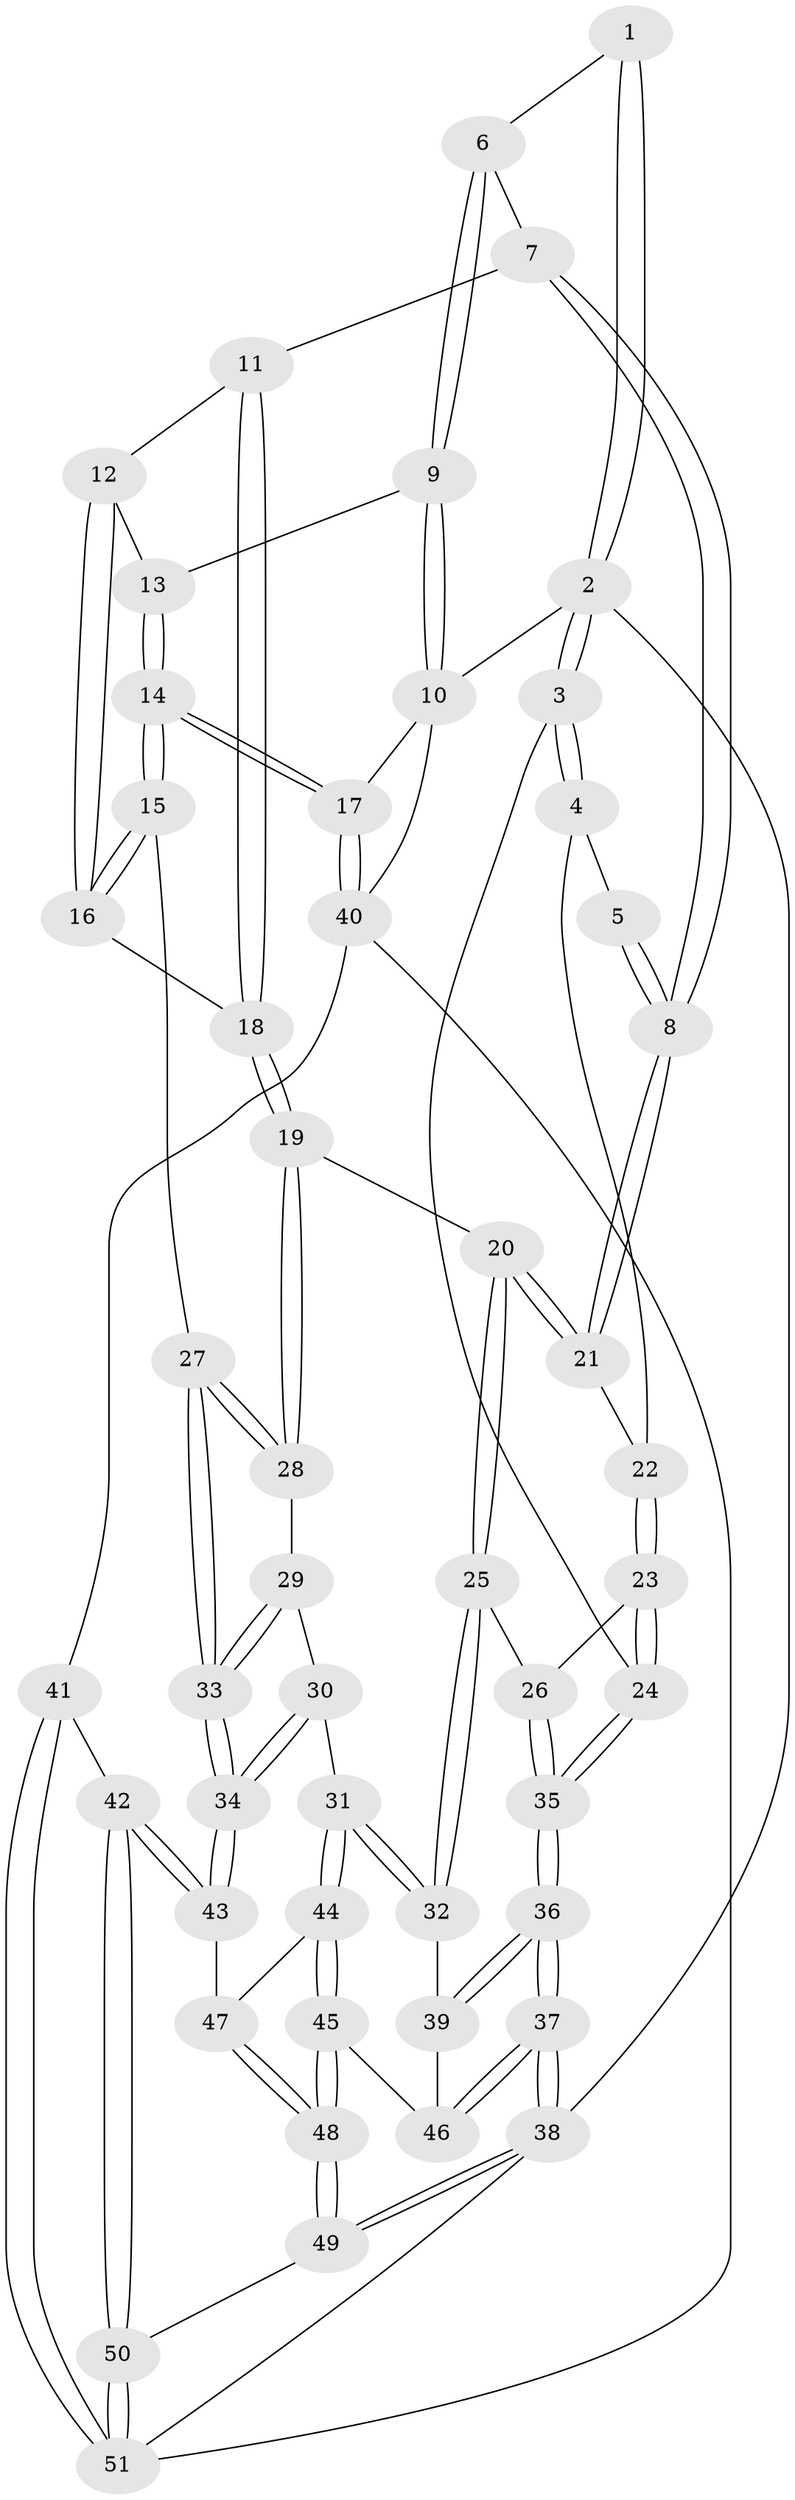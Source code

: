 // coarse degree distribution, {5: 0.14285714285714285, 4: 0.2857142857142857, 3: 0.3333333333333333, 2: 0.23809523809523808}
// Generated by graph-tools (version 1.1) at 2025/54/03/04/25 22:54:30]
// undirected, 51 vertices, 124 edges
graph export_dot {
  node [color=gray90,style=filled];
  1 [pos="+0.2334178288368791+0"];
  2 [pos="+0+0"];
  3 [pos="+0+0.2393646118866045"];
  4 [pos="+0+0.23006430359547844"];
  5 [pos="+0.15205457037758172+0.1062829989018306"];
  6 [pos="+0.43978481157365573+0"];
  7 [pos="+0.44814510499007976+0"];
  8 [pos="+0.2246331750702693+0.2773289158569646"];
  9 [pos="+1+0"];
  10 [pos="+1+0"];
  11 [pos="+0.4922659790574795+0.1090809409557344"];
  12 [pos="+0.7714408175073272+0.17045183449145726"];
  13 [pos="+0.8600230567172471+0.1312628131202744"];
  14 [pos="+0.9083688420554107+0.48024965826727134"];
  15 [pos="+0.7934016126776493+0.4785921309002766"];
  16 [pos="+0.683287741679414+0.2975469183179065"];
  17 [pos="+1+0.5519646600891234"];
  18 [pos="+0.49671421870818994+0.24209759435975292"];
  19 [pos="+0.46062382553927317+0.3139883996525917"];
  20 [pos="+0.2662168019040396+0.3409532239568353"];
  21 [pos="+0.22470751144657314+0.28012790959803496"];
  22 [pos="+0.07405804905675199+0.2858930824576921"];
  23 [pos="+0.09939851052555178+0.4198868312163344"];
  24 [pos="+0+0.2784373169592632"];
  25 [pos="+0.19835828572234665+0.4907885080103613"];
  26 [pos="+0.13527412832468338+0.4681329548411878"];
  27 [pos="+0.7535860991492641+0.4972192212652114"];
  28 [pos="+0.4827266339672983+0.3913943270755095"];
  29 [pos="+0.4766952716322653+0.41443211252893997"];
  30 [pos="+0.3964004484909768+0.5101699773839289"];
  31 [pos="+0.24907343140846647+0.5807878855642702"];
  32 [pos="+0.22779120489483065+0.5678013204376411"];
  33 [pos="+0.5829138599506134+0.688265474489562"];
  34 [pos="+0.571802497041326+0.7126119650943704"];
  35 [pos="+0+0.5733131692938451"];
  36 [pos="+0+0.7159180031721541"];
  37 [pos="+0+0.8251869427699745"];
  38 [pos="+0+1"];
  39 [pos="+0.1578817666465601+0.6167987695832883"];
  40 [pos="+1+0.6755994033672519"];
  41 [pos="+0.7420178446702884+0.927661855201984"];
  42 [pos="+0.6198192068499325+0.8170797193152225"];
  43 [pos="+0.5621754713838794+0.7480465319487233"];
  44 [pos="+0.3114612934872457+0.6825051156556251"];
  45 [pos="+0.18085921165712956+0.8425020551362571"];
  46 [pos="+0.11187913256547094+0.8109796546768365"];
  47 [pos="+0.45462422627650984+0.7602098286364031"];
  48 [pos="+0.26788575982276425+1"];
  49 [pos="+0.2601386982862491+1"];
  50 [pos="+0.2948325799513414+1"];
  51 [pos="+0.7404537855500974+1"];
  1 -- 2;
  1 -- 2;
  1 -- 6;
  2 -- 3;
  2 -- 3;
  2 -- 10;
  2 -- 38;
  3 -- 4;
  3 -- 4;
  3 -- 24;
  4 -- 5;
  4 -- 22;
  5 -- 8;
  5 -- 8;
  6 -- 7;
  6 -- 9;
  6 -- 9;
  7 -- 8;
  7 -- 8;
  7 -- 11;
  8 -- 21;
  8 -- 21;
  9 -- 10;
  9 -- 10;
  9 -- 13;
  10 -- 17;
  10 -- 40;
  11 -- 12;
  11 -- 18;
  11 -- 18;
  12 -- 13;
  12 -- 16;
  12 -- 16;
  13 -- 14;
  13 -- 14;
  14 -- 15;
  14 -- 15;
  14 -- 17;
  14 -- 17;
  15 -- 16;
  15 -- 16;
  15 -- 27;
  16 -- 18;
  17 -- 40;
  17 -- 40;
  18 -- 19;
  18 -- 19;
  19 -- 20;
  19 -- 28;
  19 -- 28;
  20 -- 21;
  20 -- 21;
  20 -- 25;
  20 -- 25;
  21 -- 22;
  22 -- 23;
  22 -- 23;
  23 -- 24;
  23 -- 24;
  23 -- 26;
  24 -- 35;
  24 -- 35;
  25 -- 26;
  25 -- 32;
  25 -- 32;
  26 -- 35;
  26 -- 35;
  27 -- 28;
  27 -- 28;
  27 -- 33;
  27 -- 33;
  28 -- 29;
  29 -- 30;
  29 -- 33;
  29 -- 33;
  30 -- 31;
  30 -- 34;
  30 -- 34;
  31 -- 32;
  31 -- 32;
  31 -- 44;
  31 -- 44;
  32 -- 39;
  33 -- 34;
  33 -- 34;
  34 -- 43;
  34 -- 43;
  35 -- 36;
  35 -- 36;
  36 -- 37;
  36 -- 37;
  36 -- 39;
  36 -- 39;
  37 -- 38;
  37 -- 38;
  37 -- 46;
  37 -- 46;
  38 -- 49;
  38 -- 49;
  38 -- 51;
  39 -- 46;
  40 -- 41;
  40 -- 51;
  41 -- 42;
  41 -- 51;
  41 -- 51;
  42 -- 43;
  42 -- 43;
  42 -- 50;
  42 -- 50;
  43 -- 47;
  44 -- 45;
  44 -- 45;
  44 -- 47;
  45 -- 46;
  45 -- 48;
  45 -- 48;
  47 -- 48;
  47 -- 48;
  48 -- 49;
  48 -- 49;
  49 -- 50;
  50 -- 51;
  50 -- 51;
}
